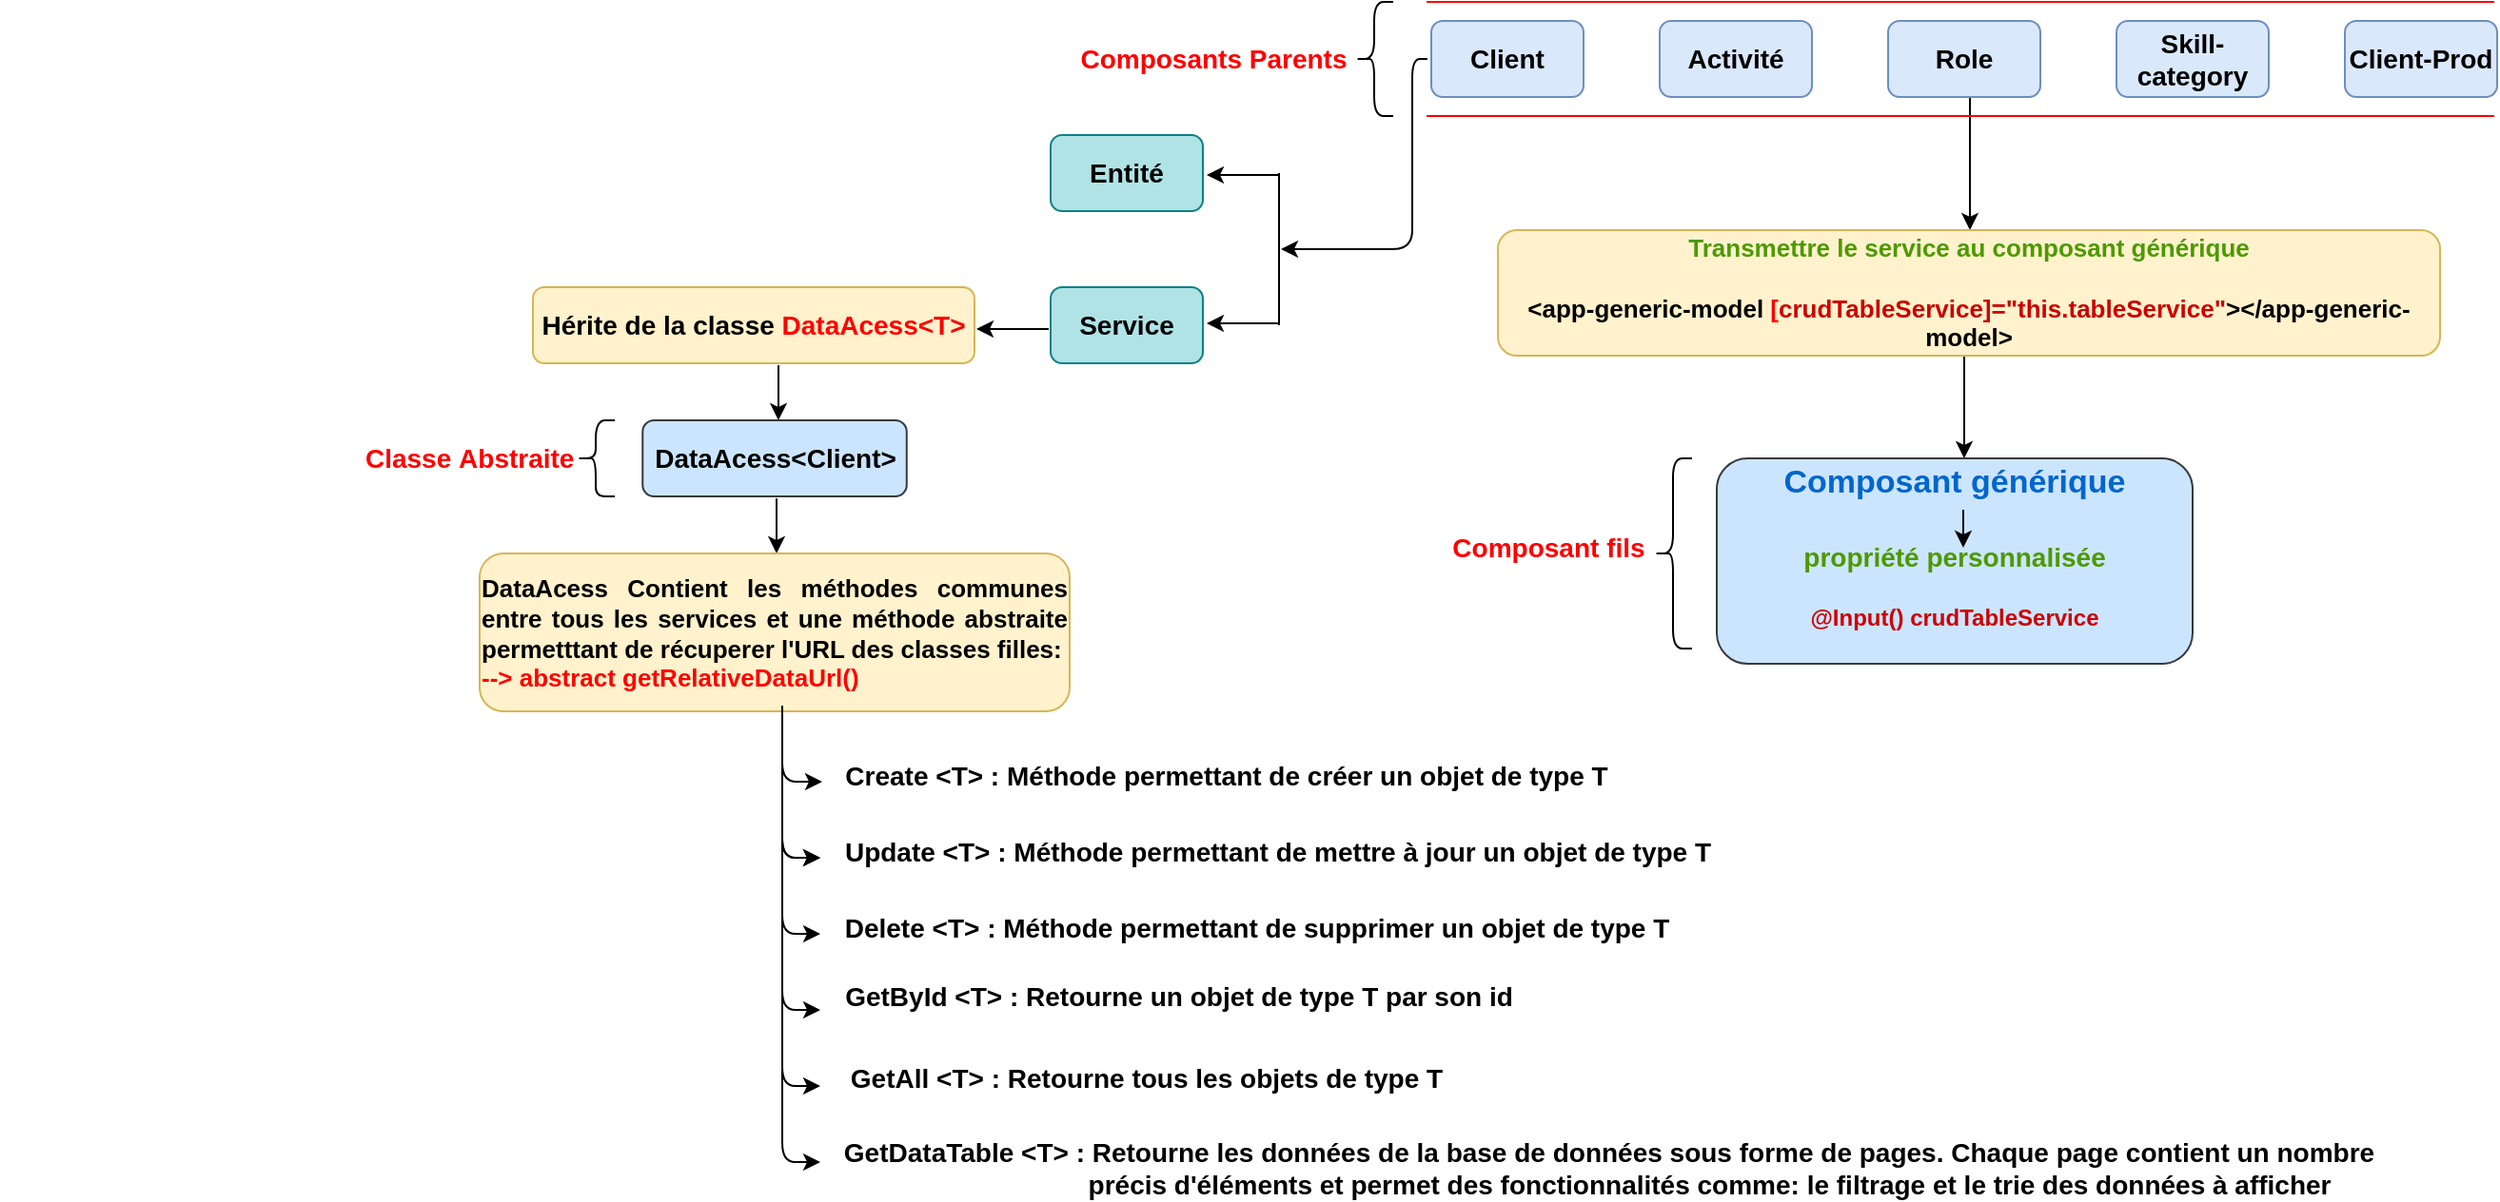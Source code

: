 <mxfile version="13.8.1" type="github">
  <diagram id="MOBFQ8YPR3JpmQWo_C37" name="Page-1">
    <mxGraphModel dx="2222" dy="794" grid="0" gridSize="10" guides="1" tooltips="1" connect="1" arrows="1" fold="0" page="0" pageScale="1" pageWidth="827" pageHeight="1169" math="0" shadow="0">
      <root>
        <mxCell id="0" />
        <mxCell id="1" parent="0" />
        <mxCell id="Er8-8Sgkyutona7fchdq-1" value="&lt;font style=&quot;font-size: 14px&quot;&gt;&lt;b&gt;Activité&lt;/b&gt;&lt;/font&gt;" style="rounded=1;whiteSpace=wrap;html=1;fillColor=#dae8fc;strokeColor=#6c8ebf;" parent="1" vertex="1">
          <mxGeometry x="360" y="160" width="80" height="40" as="geometry" />
        </mxCell>
        <mxCell id="Er8-8Sgkyutona7fchdq-3" value="&lt;font style=&quot;font-size: 14px&quot;&gt;&lt;b&gt;Client&lt;/b&gt;&lt;/font&gt;" style="rounded=1;whiteSpace=wrap;html=1;fillColor=#dae8fc;strokeColor=#6c8ebf;" parent="1" vertex="1">
          <mxGeometry x="240" y="160" width="80" height="40" as="geometry" />
        </mxCell>
        <mxCell id="Er8-8Sgkyutona7fchdq-4" value="&lt;font style=&quot;font-size: 14px&quot;&gt;&lt;b&gt;Skill-category&lt;/b&gt;&lt;/font&gt;" style="rounded=1;whiteSpace=wrap;html=1;fillColor=#dae8fc;strokeColor=#6c8ebf;" parent="1" vertex="1">
          <mxGeometry x="600" y="160" width="80" height="40" as="geometry" />
        </mxCell>
        <mxCell id="Er8-8Sgkyutona7fchdq-5" value="&lt;font style=&quot;font-size: 14px&quot;&gt;&lt;b&gt;Client-Prod&lt;/b&gt;&lt;/font&gt;" style="rounded=1;whiteSpace=wrap;html=1;fillColor=#dae8fc;strokeColor=#6c8ebf;" parent="1" vertex="1">
          <mxGeometry x="720" y="160" width="80" height="40" as="geometry" />
        </mxCell>
        <mxCell id="Er8-8Sgkyutona7fchdq-10" value="" style="shape=curlyBracket;whiteSpace=wrap;html=1;rounded=1;" parent="1" vertex="1">
          <mxGeometry x="200" y="150" width="20" height="60" as="geometry" />
        </mxCell>
        <mxCell id="Er8-8Sgkyutona7fchdq-11" value="&lt;font color=&quot;#ff0000&quot; style=&quot;font-size: 14px&quot;&gt;&lt;b&gt;&amp;nbsp; &amp;nbsp; &amp;nbsp; &amp;nbsp; &amp;nbsp; &amp;nbsp; &amp;nbsp; &amp;nbsp; &amp;nbsp; &amp;nbsp; &amp;nbsp; &amp;nbsp; &amp;nbsp; &amp;nbsp; &amp;nbsp; &amp;nbsp; &amp;nbsp; &amp;nbsp; &amp;nbsp; &amp;nbsp; &amp;nbsp; &amp;nbsp; &amp;nbsp; &amp;nbsp; &amp;nbsp; Composants Parents&lt;/b&gt;&lt;/font&gt;" style="text;html=1;align=center;verticalAlign=middle;resizable=0;points=[];autosize=1;" parent="1" vertex="1">
          <mxGeometry x="-145" y="170.5" width="345" height="19" as="geometry" />
        </mxCell>
        <mxCell id="Er8-8Sgkyutona7fchdq-57" value="" style="edgeStyle=orthogonalEdgeStyle;curved=0;rounded=1;sketch=0;orthogonalLoop=1;jettySize=auto;html=1;" parent="1" source="Er8-8Sgkyutona7fchdq-2" target="Er8-8Sgkyutona7fchdq-19" edge="1">
          <mxGeometry relative="1" as="geometry">
            <Array as="points">
              <mxPoint x="523" y="235" />
              <mxPoint x="523" y="235" />
            </Array>
          </mxGeometry>
        </mxCell>
        <mxCell id="Er8-8Sgkyutona7fchdq-13" value="" style="shape=partialRectangle;whiteSpace=wrap;html=1;left=0;right=0;fillColor=none;strokeColor=#FF0000;" parent="1" vertex="1">
          <mxGeometry x="238" y="150" width="560" height="60" as="geometry" />
        </mxCell>
        <mxCell id="Er8-8Sgkyutona7fchdq-58" value="" style="edgeStyle=orthogonalEdgeStyle;curved=0;rounded=1;sketch=0;orthogonalLoop=1;jettySize=auto;html=1;" parent="1" source="Er8-8Sgkyutona7fchdq-19" target="Er8-8Sgkyutona7fchdq-21" edge="1">
          <mxGeometry relative="1" as="geometry">
            <Array as="points">
              <mxPoint x="520" y="380" />
              <mxPoint x="520" y="380" />
            </Array>
          </mxGeometry>
        </mxCell>
        <mxCell id="Er8-8Sgkyutona7fchdq-19" value="&lt;font style=&quot;font-size: 13px&quot;&gt;&lt;b&gt;&lt;font color=&quot;#4d9900&quot; style=&quot;font-size: 13px&quot;&gt;Transmettre le service au composant générique&lt;br&gt;&lt;/font&gt;&lt;br&gt;&amp;lt;app-generic-model &lt;font color=&quot;#ff0000&quot;&gt;[&lt;/font&gt;&lt;font color=&quot;#cc0000&quot; style=&quot;font-size: 13px&quot;&gt;crudTableService]=&quot;this.tableService&quot;&lt;/font&gt;&amp;gt;&amp;lt;/app-generic-model&amp;gt;&lt;/b&gt;&lt;/font&gt;" style="rounded=1;whiteSpace=wrap;html=1;strokeColor=#d6b656;fillColor=#fff2cc;" parent="1" vertex="1">
          <mxGeometry x="275" y="270" width="495" height="66" as="geometry" />
        </mxCell>
        <mxCell id="Er8-8Sgkyutona7fchdq-21" value="&lt;font&gt;&lt;font color=&quot;#0066cc&quot; style=&quot;font-size: 17px&quot;&gt;&lt;b&gt;Composant générique&lt;br&gt;&lt;br&gt;&lt;/b&gt;&lt;/font&gt;&lt;font style=&quot;font-size: 14px&quot; color=&quot;#4d9900&quot;&gt;&lt;b&gt;propriété personnalisée&lt;br&gt;&lt;br&gt;&lt;/b&gt;&lt;/font&gt;&lt;font color=&quot;#cc0000&quot;&gt;&lt;b&gt;@Input() crudTableService&lt;/b&gt;&lt;br&gt;&lt;/font&gt;&lt;br&gt;&lt;/font&gt;" style="rounded=1;whiteSpace=wrap;html=1;sketch=0;strokeColor=#36393d;fillColor=#cce5ff;" parent="1" vertex="1">
          <mxGeometry x="390" y="390" width="250" height="108" as="geometry" />
        </mxCell>
        <mxCell id="Er8-8Sgkyutona7fchdq-23" value="" style="endArrow=classic;html=1;" parent="1" edge="1">
          <mxGeometry width="50" height="50" relative="1" as="geometry">
            <mxPoint x="519.5" y="417" as="sourcePoint" />
            <mxPoint x="519.5" y="437" as="targetPoint" />
            <Array as="points">
              <mxPoint x="519.5" y="427" />
            </Array>
          </mxGeometry>
        </mxCell>
        <mxCell id="Er8-8Sgkyutona7fchdq-25" value="" style="shape=curlyBracket;whiteSpace=wrap;html=1;rounded=1;" parent="1" vertex="1">
          <mxGeometry x="357" y="390" width="20" height="100" as="geometry" />
        </mxCell>
        <mxCell id="Er8-8Sgkyutona7fchdq-26" value="&lt;span style=&quot;color: rgb(255 , 0 , 0)&quot;&gt;&lt;font style=&quot;font-size: 14px&quot;&gt;&lt;b&gt;&amp;nbsp; &amp;nbsp; &amp;nbsp; &amp;nbsp; &amp;nbsp; &amp;nbsp; &amp;nbsp; &amp;nbsp; &amp;nbsp; &amp;nbsp; &amp;nbsp; &amp;nbsp; &amp;nbsp; &amp;nbsp; &amp;nbsp; &amp;nbsp; &amp;nbsp; &amp;nbsp; &amp;nbsp; &amp;nbsp; &amp;nbsp; &amp;nbsp; &amp;nbsp; &amp;nbsp; &amp;nbsp; Composant fils&lt;/b&gt;&lt;/font&gt;&lt;/span&gt;" style="text;html=1;align=center;verticalAlign=middle;resizable=0;points=[];autosize=1;" parent="1" vertex="1">
          <mxGeometry x="51" y="427" width="306" height="19" as="geometry" />
        </mxCell>
        <mxCell id="Er8-8Sgkyutona7fchdq-28" value="" style="edgeStyle=elbowEdgeStyle;elbow=horizontal;endArrow=classic;html=1;exitX=0;exitY=0.5;exitDx=0;exitDy=0;" parent="1" source="Er8-8Sgkyutona7fchdq-13" edge="1">
          <mxGeometry width="50" height="50" relative="1" as="geometry">
            <mxPoint x="240" y="220" as="sourcePoint" />
            <mxPoint x="161" y="280" as="targetPoint" />
            <Array as="points">
              <mxPoint x="230" y="180" />
              <mxPoint x="230" y="230" />
              <mxPoint x="240" y="250" />
              <mxPoint x="251" y="260" />
              <mxPoint x="221" y="230" />
              <mxPoint x="81" y="260" />
              <mxPoint x="131" y="280" />
              <mxPoint x="181" y="270" />
              <mxPoint x="231" y="290" />
            </Array>
          </mxGeometry>
        </mxCell>
        <mxCell id="Er8-8Sgkyutona7fchdq-35" value="" style="endArrow=none;html=1;" parent="1" edge="1">
          <mxGeometry width="50" height="50" relative="1" as="geometry">
            <mxPoint x="160" y="320" as="sourcePoint" />
            <mxPoint x="160" y="240" as="targetPoint" />
          </mxGeometry>
        </mxCell>
        <mxCell id="Er8-8Sgkyutona7fchdq-36" value="" style="endArrow=classic;html=1;" parent="1" edge="1">
          <mxGeometry width="50" height="50" relative="1" as="geometry">
            <mxPoint x="160" y="241" as="sourcePoint" />
            <mxPoint x="122" y="241" as="targetPoint" />
          </mxGeometry>
        </mxCell>
        <mxCell id="Er8-8Sgkyutona7fchdq-37" value="" style="endArrow=classic;html=1;" parent="1" edge="1">
          <mxGeometry width="50" height="50" relative="1" as="geometry">
            <mxPoint x="160" y="319" as="sourcePoint" />
            <mxPoint x="122" y="319" as="targetPoint" />
          </mxGeometry>
        </mxCell>
        <mxCell id="Er8-8Sgkyutona7fchdq-42" value="&lt;b&gt;&lt;font style=&quot;font-size: 14px&quot;&gt;Entité&lt;/font&gt;&lt;/b&gt;" style="rounded=1;whiteSpace=wrap;html=1;sketch=0;fillColor=#b0e3e6;strokeColor=#0e8088;" parent="1" vertex="1">
          <mxGeometry x="40" y="220" width="80" height="40" as="geometry" />
        </mxCell>
        <mxCell id="Er8-8Sgkyutona7fchdq-43" value="&lt;b&gt;&lt;font style=&quot;font-size: 14px&quot;&gt;Service&lt;/font&gt;&lt;/b&gt;" style="rounded=1;whiteSpace=wrap;html=1;sketch=0;fillColor=#b0e3e6;strokeColor=#0e8088;" parent="1" vertex="1">
          <mxGeometry x="40" y="300" width="80" height="40" as="geometry" />
        </mxCell>
        <mxCell id="Er8-8Sgkyutona7fchdq-44" value="" style="endArrow=classic;html=1;" parent="1" edge="1">
          <mxGeometry width="50" height="50" relative="1" as="geometry">
            <mxPoint x="39" y="322" as="sourcePoint" />
            <mxPoint x="1" y="322" as="targetPoint" />
          </mxGeometry>
        </mxCell>
        <mxCell id="Er8-8Sgkyutona7fchdq-45" value="&lt;font style=&quot;font-size: 14px&quot;&gt;&lt;b&gt;Hérite de la classe &lt;font color=&quot;#ff0000&quot; style=&quot;font-size: 14px&quot;&gt;DataAcess&amp;lt;T&amp;gt;&lt;/font&gt;&lt;/b&gt;&lt;/font&gt;" style="rounded=1;whiteSpace=wrap;html=1;sketch=0;strokeColor=#d6b656;fillColor=#fff2cc;" parent="1" vertex="1">
          <mxGeometry x="-232" y="300" width="232" height="40" as="geometry" />
        </mxCell>
        <mxCell id="Er8-8Sgkyutona7fchdq-46" value="" style="endArrow=classic;html=1;" parent="1" edge="1">
          <mxGeometry width="50" height="50" relative="1" as="geometry">
            <mxPoint x="-103" y="341" as="sourcePoint" />
            <mxPoint x="-103" y="370" as="targetPoint" />
          </mxGeometry>
        </mxCell>
        <mxCell id="Er8-8Sgkyutona7fchdq-48" value="&lt;font style=&quot;font-size: 14px&quot;&gt;&lt;b&gt;DataAcess&amp;lt;Client&amp;gt;&lt;/b&gt;&lt;/font&gt;" style="rounded=1;whiteSpace=wrap;html=1;sketch=0;strokeColor=#36393d;fillColor=#cce5ff;" parent="1" vertex="1">
          <mxGeometry x="-174.37" y="370" width="138.75" height="40" as="geometry" />
        </mxCell>
        <mxCell id="Er8-8Sgkyutona7fchdq-49" value="" style="shape=curlyBracket;whiteSpace=wrap;html=1;rounded=1;" parent="1" vertex="1">
          <mxGeometry x="-209" y="370" width="20" height="40" as="geometry" />
        </mxCell>
        <mxCell id="Er8-8Sgkyutona7fchdq-51" value="&lt;font style=&quot;font-size: 14px&quot;&gt;&lt;b&gt;&lt;span style=&quot;color: rgb(255 , 0 , 0)&quot;&gt;&amp;nbsp; &amp;nbsp; &amp;nbsp; &amp;nbsp; &amp;nbsp; &amp;nbsp; &amp;nbsp; &amp;nbsp; &amp;nbsp; &amp;nbsp; &amp;nbsp; &amp;nbsp; &amp;nbsp; &amp;nbsp; &amp;nbsp; &amp;nbsp; &amp;nbsp; &amp;nbsp; &amp;nbsp; &amp;nbsp; &amp;nbsp; &amp;nbsp; &amp;nbsp; &amp;nbsp; Classe&amp;nbsp;&lt;/span&gt;&lt;font color=&quot;#ff0000&quot; style=&quot;font-size: 14px&quot;&gt;Abstraite&lt;/font&gt;&lt;/b&gt;&lt;/font&gt;" style="text;html=1;align=center;verticalAlign=middle;resizable=0;points=[];autosize=1;" parent="1" vertex="1">
          <mxGeometry x="-512" y="380.5" width="306" height="19" as="geometry" />
        </mxCell>
        <mxCell id="Er8-8Sgkyutona7fchdq-55" value="" style="endArrow=classic;html=1;" parent="1" edge="1">
          <mxGeometry width="50" height="50" relative="1" as="geometry">
            <mxPoint x="-104" y="411" as="sourcePoint" />
            <mxPoint x="-104" y="440" as="targetPoint" />
          </mxGeometry>
        </mxCell>
        <mxCell id="Er8-8Sgkyutona7fchdq-56" value="&lt;div style=&quot;text-align: justify ; font-size: 13px&quot;&gt;&lt;span&gt;&lt;font style=&quot;font-size: 13px&quot;&gt;&lt;b&gt;DataAcess Contient les méthodes communes entre tous les services et une méthode abstraite permetttant de récuperer l&#39;URL des classes filles:&lt;/b&gt;&lt;/font&gt;&lt;/span&gt;&lt;/div&gt;&lt;div style=&quot;text-align: justify ; font-size: 13px&quot;&gt;&lt;span&gt;&lt;font style=&quot;font-size: 13px&quot; color=&quot;#ff0000&quot;&gt;&lt;b&gt;--&amp;gt; abstract getRelativeDataUrl()&lt;/b&gt;&lt;/font&gt;&lt;/span&gt;&lt;/div&gt;" style="rounded=1;whiteSpace=wrap;html=1;sketch=0;strokeColor=#d6b656;fillColor=#fff2cc;" parent="1" vertex="1">
          <mxGeometry x="-260" y="440" width="309.99" height="83" as="geometry" />
        </mxCell>
        <mxCell id="Er8-8Sgkyutona7fchdq-60" value="" style="edgeStyle=elbowEdgeStyle;elbow=horizontal;endArrow=classic;html=1;exitX=0;exitY=0.75;exitDx=0;exitDy=0;" parent="1" edge="1">
          <mxGeometry width="50" height="50" relative="1" as="geometry">
            <mxPoint x="-101" y="520" as="sourcePoint" />
            <mxPoint x="-80" y="560" as="targetPoint" />
            <Array as="points">
              <mxPoint x="-101" y="560" />
              <mxPoint x="-90" y="585" />
              <mxPoint x="-120" y="555" />
              <mxPoint x="-260" y="585" />
              <mxPoint x="-210" y="605" />
              <mxPoint x="-160" y="595" />
              <mxPoint x="-110" y="615" />
            </Array>
          </mxGeometry>
        </mxCell>
        <mxCell id="Er8-8Sgkyutona7fchdq-61" value="" style="edgeStyle=elbowEdgeStyle;elbow=horizontal;endArrow=classic;html=1;" parent="1" edge="1">
          <mxGeometry width="50" height="50" relative="1" as="geometry">
            <mxPoint x="-101" y="540" as="sourcePoint" />
            <mxPoint x="-81" y="600" as="targetPoint" />
            <Array as="points">
              <mxPoint x="-101" y="615" />
              <mxPoint x="-91" y="625" />
              <mxPoint x="-121" y="595" />
              <mxPoint x="-261" y="625" />
              <mxPoint x="-211" y="645" />
              <mxPoint x="-161" y="635" />
              <mxPoint x="-111" y="655" />
            </Array>
          </mxGeometry>
        </mxCell>
        <mxCell id="Er8-8Sgkyutona7fchdq-63" value="" style="edgeStyle=elbowEdgeStyle;elbow=horizontal;endArrow=classic;html=1;" parent="1" edge="1">
          <mxGeometry width="50" height="50" relative="1" as="geometry">
            <mxPoint x="-101" y="540" as="sourcePoint" />
            <mxPoint x="-81" y="600" as="targetPoint" />
            <Array as="points">
              <mxPoint x="-101" y="640" />
              <mxPoint x="-91" y="625" />
              <mxPoint x="-121" y="595" />
              <mxPoint x="-261" y="625" />
              <mxPoint x="-211" y="645" />
              <mxPoint x="-161" y="635" />
              <mxPoint x="-111" y="655" />
            </Array>
          </mxGeometry>
        </mxCell>
        <mxCell id="Er8-8Sgkyutona7fchdq-64" value="" style="edgeStyle=elbowEdgeStyle;elbow=horizontal;endArrow=classic;html=1;" parent="1" edge="1">
          <mxGeometry width="50" height="50" relative="1" as="geometry">
            <mxPoint x="-101" y="580" as="sourcePoint" />
            <mxPoint x="-81" y="640" as="targetPoint" />
            <Array as="points">
              <mxPoint x="-101" y="680" />
              <mxPoint x="-91" y="665" />
              <mxPoint x="-121" y="635" />
              <mxPoint x="-261" y="665" />
              <mxPoint x="-211" y="685" />
              <mxPoint x="-161" y="675" />
              <mxPoint x="-111" y="695" />
            </Array>
          </mxGeometry>
        </mxCell>
        <mxCell id="Er8-8Sgkyutona7fchdq-65" value="" style="edgeStyle=elbowEdgeStyle;elbow=horizontal;endArrow=classic;html=1;" parent="1" edge="1">
          <mxGeometry width="50" height="50" relative="1" as="geometry">
            <mxPoint x="-101" y="620" as="sourcePoint" />
            <mxPoint x="-81" y="680" as="targetPoint" />
            <Array as="points">
              <mxPoint x="-101" y="720" />
              <mxPoint x="-91" y="705" />
              <mxPoint x="-121" y="675" />
              <mxPoint x="-261" y="705" />
              <mxPoint x="-211" y="725" />
              <mxPoint x="-161" y="715" />
              <mxPoint x="-111" y="735" />
            </Array>
          </mxGeometry>
        </mxCell>
        <mxCell id="Er8-8Sgkyutona7fchdq-66" value="" style="edgeStyle=elbowEdgeStyle;elbow=horizontal;endArrow=classic;html=1;" parent="1" edge="1">
          <mxGeometry width="50" height="50" relative="1" as="geometry">
            <mxPoint x="-101" y="660" as="sourcePoint" />
            <mxPoint x="-81" y="720" as="targetPoint" />
            <Array as="points">
              <mxPoint x="-101" y="760" />
              <mxPoint x="-91" y="745" />
              <mxPoint x="-121" y="715" />
              <mxPoint x="-261" y="745" />
              <mxPoint x="-211" y="765" />
              <mxPoint x="-161" y="755" />
              <mxPoint x="-111" y="775" />
            </Array>
          </mxGeometry>
        </mxCell>
        <mxCell id="Er8-8Sgkyutona7fchdq-67" value="" style="edgeStyle=elbowEdgeStyle;elbow=horizontal;endArrow=classic;html=1;" parent="1" edge="1">
          <mxGeometry width="50" height="50" relative="1" as="geometry">
            <mxPoint x="-101" y="700" as="sourcePoint" />
            <mxPoint x="-81" y="760" as="targetPoint" />
            <Array as="points">
              <mxPoint x="-101" y="800" />
              <mxPoint x="-91" y="785" />
              <mxPoint x="-121" y="755" />
              <mxPoint x="-261" y="785" />
              <mxPoint x="-211" y="805" />
              <mxPoint x="-161" y="795" />
              <mxPoint x="-111" y="815" />
            </Array>
          </mxGeometry>
        </mxCell>
        <mxCell id="Er8-8Sgkyutona7fchdq-72" value="&lt;font style=&quot;font-size: 14px&quot;&gt;&lt;b&gt;Create &amp;lt;T&amp;gt; :&lt;/b&gt; &lt;b&gt;Méthode permettant de créer un objet de type T&lt;/b&gt;&lt;/font&gt;" style="text;html=1;align=center;verticalAlign=middle;resizable=0;points=[];autosize=1;" parent="1" vertex="1">
          <mxGeometry x="-74" y="547" width="411" height="19" as="geometry" />
        </mxCell>
        <mxCell id="Er8-8Sgkyutona7fchdq-73" value="&lt;font style=&quot;font-size: 14px&quot;&gt;&lt;b&gt;Update &amp;lt;T&amp;gt; : Méthode permettant de mettre à jour un objet de type T&lt;/b&gt;&lt;/font&gt;" style="text;html=1;align=center;verticalAlign=middle;resizable=0;points=[];autosize=1;" parent="1" vertex="1">
          <mxGeometry x="-74" y="587" width="465" height="19" as="geometry" />
        </mxCell>
        <mxCell id="Er8-8Sgkyutona7fchdq-74" value="&lt;font style=&quot;font-size: 14px&quot;&gt;&lt;b&gt;Delete &amp;lt;T&amp;gt; : Méthode permettant de supprimer un objet de type T&lt;/b&gt;&lt;/font&gt;" style="text;html=1;align=center;verticalAlign=middle;resizable=0;points=[];autosize=1;" parent="1" vertex="1">
          <mxGeometry x="-74" y="627" width="443" height="19" as="geometry" />
        </mxCell>
        <mxCell id="Er8-8Sgkyutona7fchdq-75" value="&lt;font style=&quot;font-size: 14px&quot;&gt;&lt;b&gt;GetById &amp;lt;T&amp;gt; : Retourne un objet de type T par son id&lt;/b&gt;&lt;/font&gt;" style="text;html=1;align=center;verticalAlign=middle;resizable=0;points=[];autosize=1;" parent="1" vertex="1">
          <mxGeometry x="-74" y="663" width="361" height="19" as="geometry" />
        </mxCell>
        <mxCell id="Er8-8Sgkyutona7fchdq-76" value="&lt;font style=&quot;font-size: 14px&quot;&gt;&lt;b&gt;GetAll &amp;lt;T&amp;gt; : Retourne tous les objets de type T&lt;/b&gt;&lt;/font&gt;" style="text;html=1;align=center;verticalAlign=middle;resizable=0;points=[];autosize=1;" parent="1" vertex="1">
          <mxGeometry x="-71" y="706" width="321" height="19" as="geometry" />
        </mxCell>
        <mxCell id="Er8-8Sgkyutona7fchdq-77" value="&lt;div style=&quot;text-align: justify&quot;&gt;&lt;b style=&quot;font-size: 14px&quot;&gt;GetDataTable &amp;lt;T&amp;gt; : &lt;/b&gt;&lt;span style=&quot;font-size: 14px&quot;&gt;&lt;b&gt;Retourne les données de la base de données sous forme de pages. Chaque page contient un nombre&lt;/b&gt;&lt;/span&gt;&lt;/div&gt;&lt;font&gt;&lt;div style=&quot;text-align: justify&quot;&gt;&lt;span style=&quot;font-size: 14px&quot;&gt;&lt;b&gt;&amp;nbsp; &amp;nbsp; &amp;nbsp; &amp;nbsp; &amp;nbsp; &amp;nbsp; &amp;nbsp; &amp;nbsp; &amp;nbsp; &amp;nbsp; &amp;nbsp; &amp;nbsp; &amp;nbsp; &amp;nbsp; &amp;nbsp; &amp;nbsp; &amp;nbsp;précis d&#39;éléments&amp;nbsp;et permet des fonctionnalités comme: le filtrage et le trie des données à afficher&lt;/b&gt;&lt;/span&gt;&lt;/div&gt;&lt;/font&gt;" style="text;html=1;align=center;verticalAlign=middle;resizable=0;points=[];autosize=1;" parent="1" vertex="1">
          <mxGeometry x="-74" y="746" width="814" height="34" as="geometry" />
        </mxCell>
        <mxCell id="Er8-8Sgkyutona7fchdq-2" value="&lt;b&gt;&lt;font style=&quot;font-size: 14px&quot;&gt;Role&lt;/font&gt;&lt;/b&gt;" style="rounded=1;whiteSpace=wrap;html=1;fillColor=#dae8fc;strokeColor=#6c8ebf;" parent="1" vertex="1">
          <mxGeometry x="480" y="160" width="80" height="40" as="geometry" />
        </mxCell>
      </root>
    </mxGraphModel>
  </diagram>
</mxfile>
